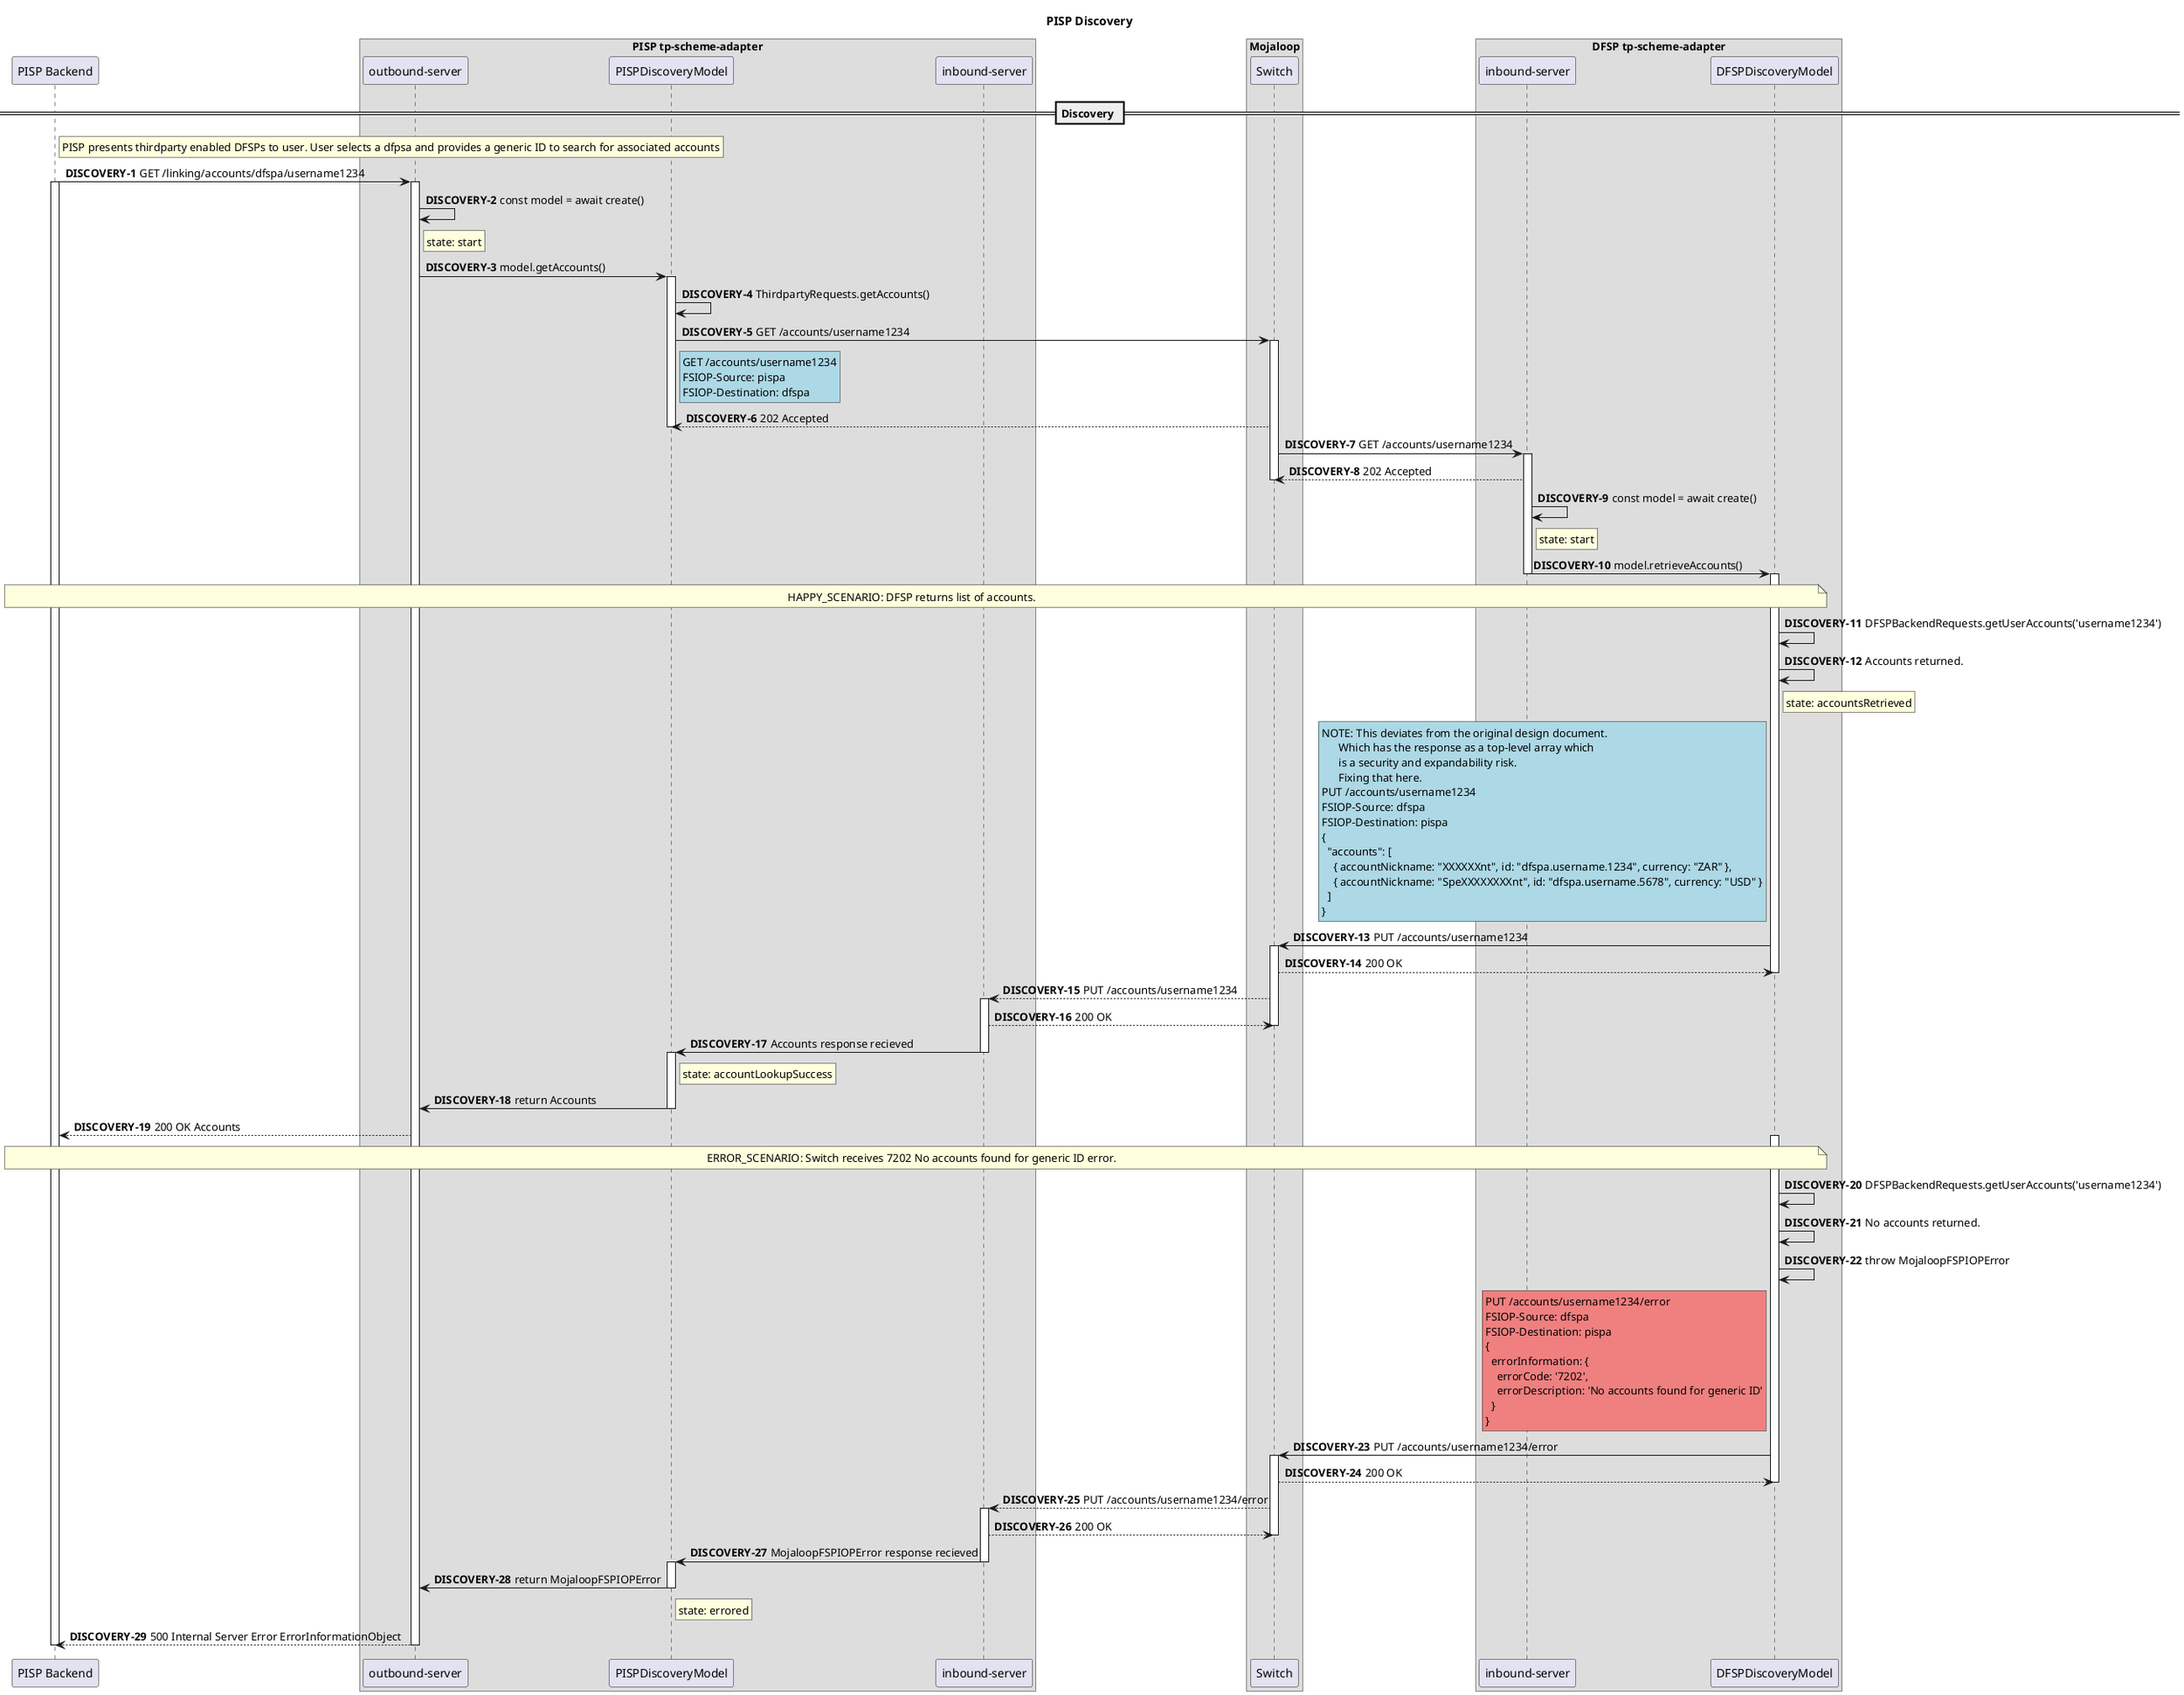 @startuml

title PISP Discovery

participant "PISP Backend" as PISP
box "PISP tp-scheme-adapter"
  participant "outbound-server" as PISP_TP_OUT
  participant "PISPDiscoveryModel" as PISP_DM
  participant "inbound-server" as PISP_TP_IN
end box
box "Mojaloop"
    participant Switch
end box
box "DFSP tp-scheme-adapter"
  participant "inbound-server" as DFSP_TP_IN
  participant "DFSPDiscoveryModel" as DFSP_DM
end box

== Discovery ==
autonumber 1 "<b>DISCOVERY-#</b>"
rnote right of PISP
PISP presents thirdparty enabled DFSPs to user. User selects a dfpsa and provides a generic ID to search for associated accounts
end note
PISP -> PISP_TP_OUT: GET /linking/accounts/dfspa/username1234

activate PISP
activate PISP_TP_OUT

PISP_TP_OUT -> PISP_TP_OUT: const model = await create()
rnote right of PISP_TP_OUT: state: start
PISP_TP_OUT -> PISP_DM: model.getAccounts()

activate PISP_DM


PISP_DM -> PISP_DM: ThirdpartyRequests.getAccounts()
PISP_DM -> Switch: GET /accounts/username1234
rnote right of PISP_DM #LightBlue
GET /accounts/username1234
FSIOP-Source: pispa
FSIOP-Destination: dfspa
end note

activate Switch
Switch --> PISP_DM: 202 Accepted
deactivate PISP_DM

Switch -> DFSP_TP_IN: GET /accounts/username1234
activate DFSP_TP_IN
DFSP_TP_IN --> Switch: 202 Accepted
deactivate Switch

DFSP_TP_IN -> DFSP_TP_IN: const model = await create()
rnote right of DFSP_TP_IN: state: start
DFSP_TP_IN -> DFSP_DM: model.retrieveAccounts()
deactivate DFSP_TP_IN

note over PISP, DFSP_DM
  HAPPY_SCENARIO: DFSP returns list of accounts.
end note

activate DFSP_DM
DFSP_DM -> DFSP_DM: DFSPBackendRequests.getUserAccounts('username1234')
DFSP_DM -> DFSP_DM: Accounts returned.
rnote right of DFSP_DM: state: accountsRetrieved

rnote left of DFSP_DM #LightBlue
NOTE: This deviates from the original design document.
      Which has the response as a top-level array which
      is a security and expandability risk.
      Fixing that here.
PUT /accounts/username1234
FSIOP-Source: dfspa
FSIOP-Destination: pispa
{
  "accounts": [
    { accountNickname: "XXXXXXnt", id: "dfspa.username.1234", currency: "ZAR" },
    { accountNickname: "SpeXXXXXXXXnt", id: "dfspa.username.5678", currency: "USD" }
  ]
}
end note

DFSP_DM -> Switch: PUT /accounts/username1234
activate Switch
Switch --> DFSP_DM: 200 OK
deactivate DFSP_DM

Switch --> PISP_TP_IN: PUT /accounts/username1234
activate PISP_TP_IN
PISP_TP_IN --> Switch: 200 OK
deactivate Switch

PISP_TP_IN -> PISP_DM: Accounts response recieved
rnote right of PISP_DM: state: accountLookupSuccess
deactivate PISP_TP_IN
activate PISP_DM
PISP_DM -> PISP_TP_OUT: return Accounts
deactivate PISP_DM
PISP_TP_OUT --> PISP: 200 OK Accounts


note over PISP, DFSP_DM
  ERROR_SCENARIO: Switch receives 7202 No accounts found for generic ID error.
end note

activate DFSP_DM
DFSP_DM -> DFSP_DM: DFSPBackendRequests.getUserAccounts('username1234')
DFSP_DM -> DFSP_DM: No accounts returned.
DFSP_DM -> DFSP_DM: throw MojaloopFSPIOPError

rnote left of DFSP_DM #LightCoral
PUT /accounts/username1234/error
FSIOP-Source: dfspa
FSIOP-Destination: pispa
{
  errorInformation: {
    errorCode: '7202',
    errorDescription: 'No accounts found for generic ID'
  }
}
end note

DFSP_DM -> Switch: PUT /accounts/username1234/error
activate Switch
Switch --> DFSP_DM: 200 OK
deactivate DFSP_DM

Switch --> PISP_TP_IN: PUT /accounts/username1234/error
activate PISP_TP_IN
PISP_TP_IN --> Switch: 200 OK
deactivate Switch

PISP_TP_IN -> PISP_DM: MojaloopFSPIOPError response recieved
deactivate PISP_TP_IN
activate PISP_DM
PISP_DM -> PISP_TP_OUT: return MojaloopFSPIOPError
rnote right of PISP_DM: state: errored
deactivate PISP_DM
PISP_TP_OUT --> PISP: 500 Internal Server Error ErrorInformationObject
deactivate PISP_TP_OUT
deactivate PISP

@enduml
